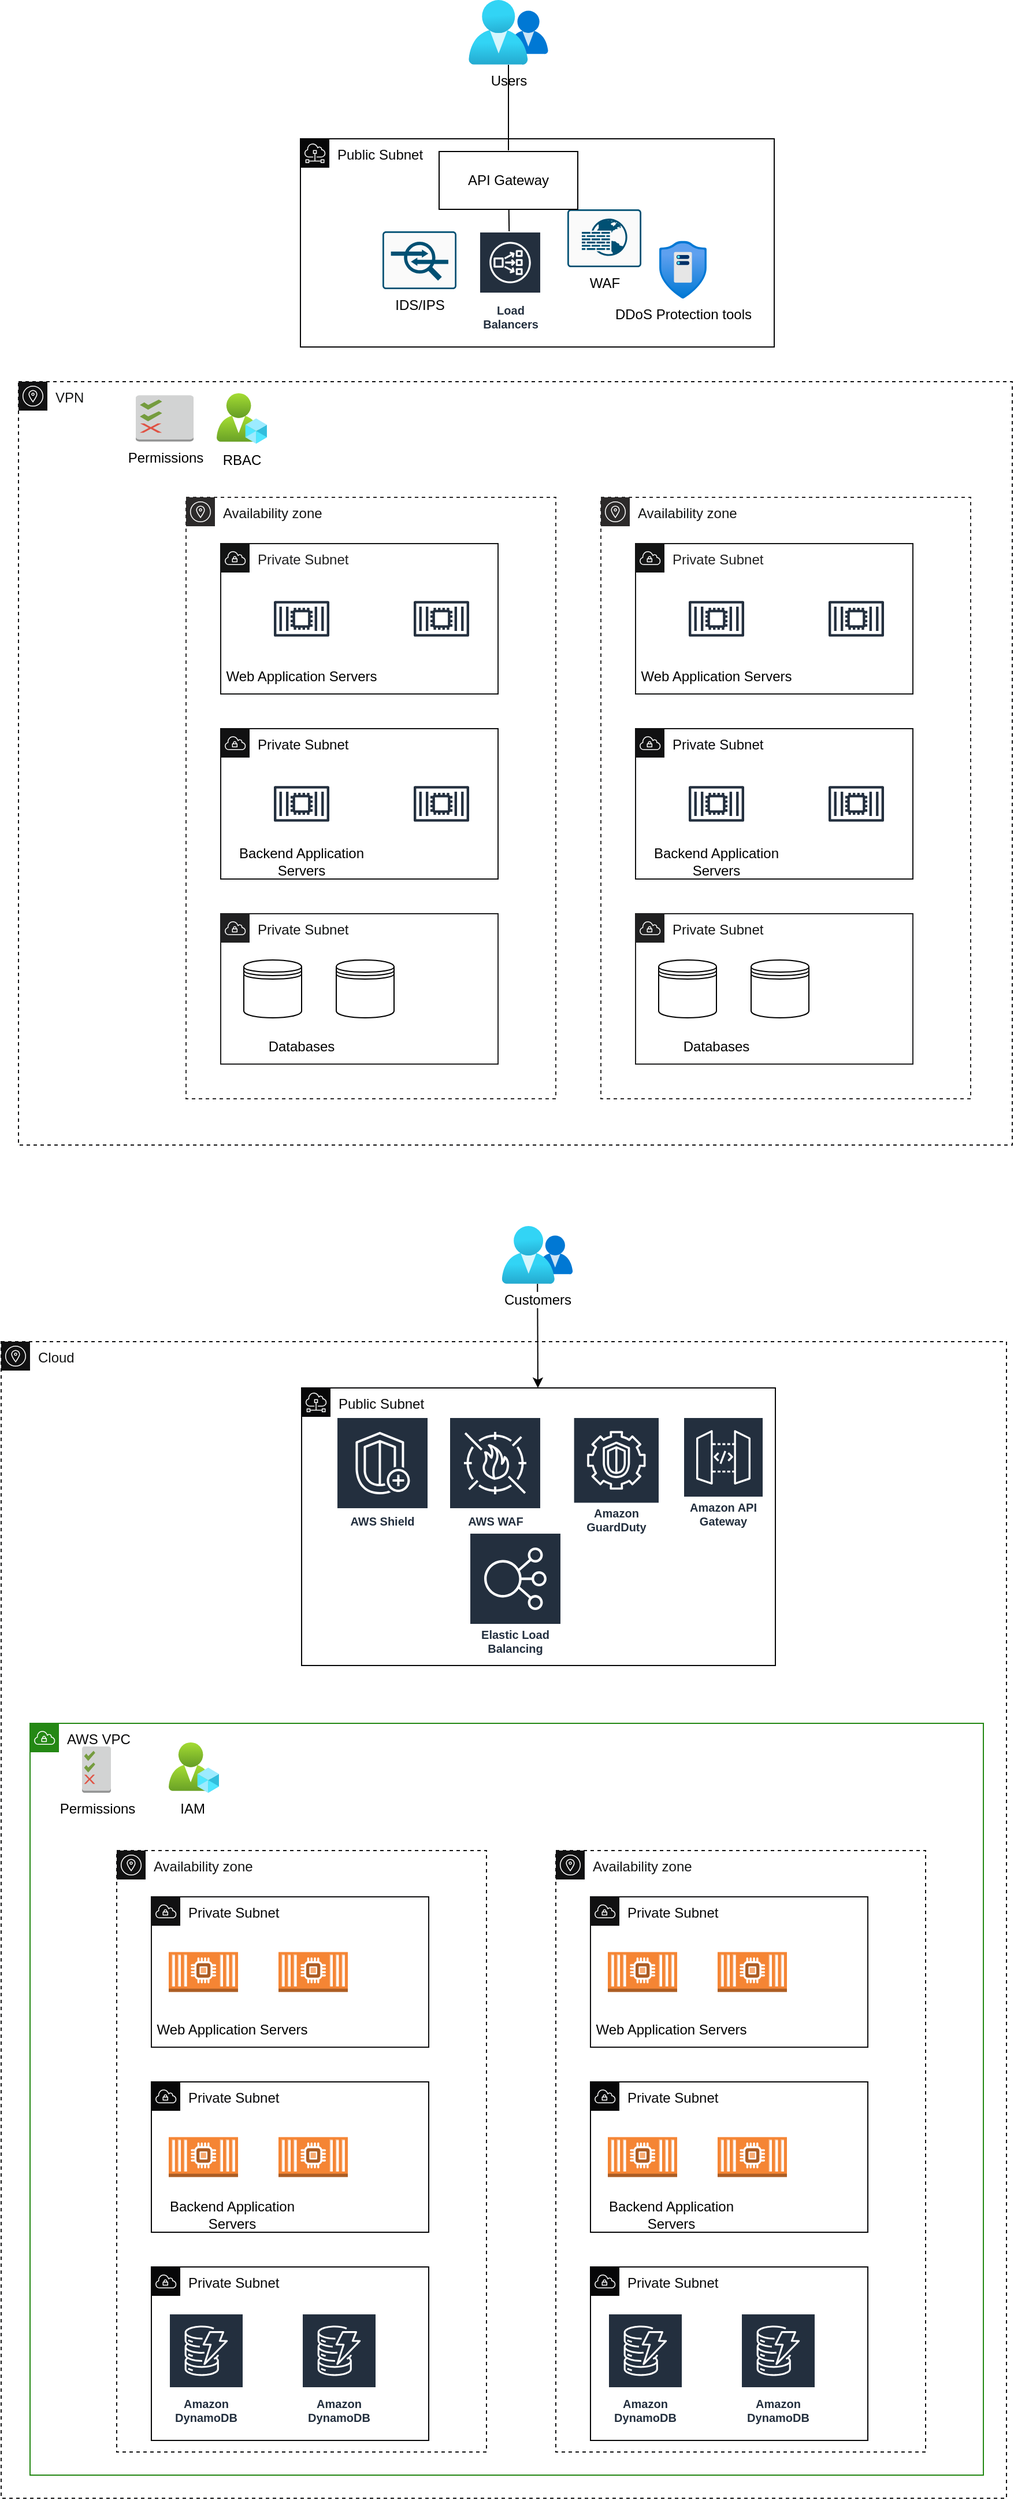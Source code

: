<mxfile>
    <diagram id="TpwoTIeYwKZ3fhOAMGXe" name="Page-1">
        <mxGraphModel dx="2934" dy="819" grid="1" gridSize="10" guides="1" tooltips="1" connect="1" arrows="1" fold="0" page="1" pageScale="1" pageWidth="850" pageHeight="1100" background="#FFFFFF" math="0" shadow="0">
            <root>
                <mxCell id="0"/>
                <mxCell id="1" parent="0"/>
                <mxCell id="165" value="&lt;font color=&quot;#131414&quot;&gt;Cloud&lt;/font&gt;" style="outlineConnect=0;gradientColor=none;html=1;whiteSpace=wrap;fontSize=12;fontStyle=0;shape=mxgraph.aws4.group;grIcon=mxgraph.aws4.group_availability_zone;strokeColor=#111112;fillColor=none;verticalAlign=top;align=left;spacingLeft=30;fontColor=#E8E8E8;dashed=1;rounded=1;" parent="1" vertex="1">
                    <mxGeometry x="-860" y="1340" width="870" height="1000" as="geometry"/>
                </mxCell>
                <mxCell id="120" value="&lt;font color=&quot;#070708&quot;&gt;Public Subnet&lt;/font&gt;" style="sketch=0;outlineConnect=0;gradientColor=none;html=1;whiteSpace=wrap;fontSize=12;fontStyle=0;shape=mxgraph.aws4.group;grIcon=mxgraph.aws4.group_subnet;strokeColor=#070708;fillColor=none;verticalAlign=top;align=left;spacingLeft=30;fontColor=#E8E8E8;dashed=0;" parent="1" vertex="1">
                    <mxGeometry x="-600" y="1380" width="410" height="240" as="geometry"/>
                </mxCell>
                <mxCell id="14" value="&lt;span style=&quot;color: rgb(19, 20, 20);&quot;&gt;Availability zone&lt;/span&gt;" style="sketch=0;outlineConnect=0;gradientColor=none;html=1;whiteSpace=wrap;fontSize=12;fontStyle=0;shape=mxgraph.aws4.group;grIcon=mxgraph.aws4.group_availability_zone;strokeColor=#2c2a2a;fillColor=none;verticalAlign=top;align=left;spacingLeft=30;fontColor=#E8E8E8;dashed=1;" parent="1" vertex="1">
                    <mxGeometry x="-700" y="610" width="320" height="520" as="geometry"/>
                </mxCell>
                <mxCell id="5" value="&lt;font style=&quot;font-size: 12px;&quot;&gt;Users&lt;/font&gt;" style="aspect=fixed;html=1;points=[];align=center;image;fontSize=12;image=img/lib/azure2/management_governance/My_Customers.svg;rounded=1;" parent="1" vertex="1">
                    <mxGeometry x="-455.5" y="180" width="69" height="56.0" as="geometry"/>
                </mxCell>
                <mxCell id="9" value="" style="edgeStyle=none;html=1;fontSize=24;endArrow=none;rounded=1;" parent="1" source="5" edge="1">
                    <mxGeometry relative="1" as="geometry">
                        <mxPoint x="-421" y="310.0" as="targetPoint"/>
                        <mxPoint x="-586.0" y="478" as="sourcePoint"/>
                    </mxGeometry>
                </mxCell>
                <mxCell id="10" style="edgeStyle=none;html=1;fontSize=12;rounded=1;" parent="1" edge="1">
                    <mxGeometry relative="1" as="geometry">
                        <mxPoint x="-420.651" y="361.0" as="sourcePoint"/>
                        <mxPoint x="-419.157" y="470" as="targetPoint"/>
                    </mxGeometry>
                </mxCell>
                <mxCell id="17" value="&lt;font color=&quot;#202021&quot;&gt;Private Subnet&lt;/font&gt;" style="outlineConnect=0;gradientColor=none;html=1;whiteSpace=wrap;fontSize=12;fontStyle=0;shape=mxgraph.aws4.group;grIcon=mxgraph.aws4.group_vpc;strokeColor=#131414;fillColor=none;verticalAlign=top;align=left;spacingLeft=30;fontColor=#B6BABF;dashed=0;rounded=1;" parent="1" vertex="1">
                    <mxGeometry x="-670" y="650" width="240" height="130" as="geometry"/>
                </mxCell>
                <mxCell id="20" value="" style="outlineConnect=0;fontColor=#232F3E;gradientColor=none;strokeColor=#232F3E;fillColor=#ffffff;dashed=0;verticalLabelPosition=bottom;verticalAlign=top;align=center;html=1;fontSize=12;fontStyle=0;aspect=fixed;shape=mxgraph.aws4.resourceIcon;resIcon=mxgraph.aws4.container_2;rounded=1;" parent="1" vertex="1">
                    <mxGeometry x="-630" y="685" width="60" height="60" as="geometry"/>
                </mxCell>
                <mxCell id="22" value="" style="outlineConnect=0;fontColor=#232F3E;gradientColor=none;strokeColor=#232F3E;fillColor=#ffffff;dashed=0;verticalLabelPosition=bottom;verticalAlign=top;align=center;html=1;fontSize=12;fontStyle=0;aspect=fixed;shape=mxgraph.aws4.resourceIcon;resIcon=mxgraph.aws4.container_2;rounded=1;" parent="1" vertex="1">
                    <mxGeometry x="-509" y="685" width="60" height="60" as="geometry"/>
                </mxCell>
                <mxCell id="23" value="&lt;font color=&quot;#070708&quot;&gt;Private Subnet&lt;/font&gt;" style="outlineConnect=0;gradientColor=none;html=1;whiteSpace=wrap;fontSize=12;fontStyle=0;shape=mxgraph.aws4.group;grIcon=mxgraph.aws4.group_vpc;strokeColor=#111112;fillColor=none;verticalAlign=top;align=left;spacingLeft=30;fontColor=#B6BABF;dashed=0;rounded=1;" parent="1" vertex="1">
                    <mxGeometry x="-670" y="810" width="240" height="130" as="geometry"/>
                </mxCell>
                <mxCell id="24" value="" style="outlineConnect=0;fontColor=#232F3E;gradientColor=none;strokeColor=#232F3E;fillColor=#ffffff;dashed=0;verticalLabelPosition=bottom;verticalAlign=top;align=center;html=1;fontSize=12;fontStyle=0;aspect=fixed;shape=mxgraph.aws4.resourceIcon;resIcon=mxgraph.aws4.container_2;rounded=1;" parent="1" vertex="1">
                    <mxGeometry x="-630" y="845" width="60" height="60" as="geometry"/>
                </mxCell>
                <mxCell id="25" value="" style="outlineConnect=0;fontColor=#232F3E;gradientColor=none;strokeColor=#232F3E;fillColor=#ffffff;dashed=0;verticalLabelPosition=bottom;verticalAlign=top;align=center;html=1;fontSize=12;fontStyle=0;aspect=fixed;shape=mxgraph.aws4.resourceIcon;resIcon=mxgraph.aws4.container_2;rounded=1;" parent="1" vertex="1">
                    <mxGeometry x="-509" y="845" width="60" height="60" as="geometry"/>
                </mxCell>
                <mxCell id="26" value="&lt;font color=&quot;#131414&quot;&gt;Private Subnet&lt;/font&gt;" style="outlineConnect=0;gradientColor=none;html=1;whiteSpace=wrap;fontSize=12;fontStyle=0;shape=mxgraph.aws4.group;grIcon=mxgraph.aws4.group_vpc;strokeColor=#202021;fillColor=none;verticalAlign=top;align=left;spacingLeft=30;fontColor=#B6BABF;dashed=0;rounded=1;" parent="1" vertex="1">
                    <mxGeometry x="-670" y="970" width="240" height="130" as="geometry"/>
                </mxCell>
                <mxCell id="29" value="Web Application Servers" style="text;html=1;strokeColor=none;fillColor=none;align=center;verticalAlign=middle;whiteSpace=wrap;rounded=0;" parent="1" vertex="1">
                    <mxGeometry x="-670" y="750" width="140" height="30" as="geometry"/>
                </mxCell>
                <mxCell id="30" value="Backend Application Servers" style="text;html=1;strokeColor=none;fillColor=none;align=center;verticalAlign=middle;whiteSpace=wrap;rounded=0;" parent="1" vertex="1">
                    <mxGeometry x="-670" y="910" width="140" height="30" as="geometry"/>
                </mxCell>
                <mxCell id="31" value="Databases" style="text;html=1;strokeColor=none;fillColor=none;align=center;verticalAlign=middle;whiteSpace=wrap;rounded=0;" parent="1" vertex="1">
                    <mxGeometry x="-670" y="1070" width="140" height="30" as="geometry"/>
                </mxCell>
                <mxCell id="32" value="" style="shape=datastore;whiteSpace=wrap;html=1;" parent="1" vertex="1">
                    <mxGeometry x="-650" y="1010" width="50" height="50" as="geometry"/>
                </mxCell>
                <mxCell id="33" value="" style="shape=datastore;whiteSpace=wrap;html=1;" parent="1" vertex="1">
                    <mxGeometry x="-570" y="1010" width="50" height="50" as="geometry"/>
                </mxCell>
                <mxCell id="49" value="Permissions" style="outlineConnect=0;dashed=0;verticalLabelPosition=bottom;verticalAlign=top;align=center;html=1;shape=mxgraph.aws3.permissions_2;fillColor=#D2D3D3;gradientColor=none;" parent="1" vertex="1">
                    <mxGeometry x="-743.5" y="521.75" width="50" height="40" as="geometry"/>
                </mxCell>
                <mxCell id="50" value="RBAC" style="aspect=fixed;html=1;points=[];align=center;image;fontSize=12;image=img/lib/azure2/intune/Azure_AD_Roles_and_Administrators.svg;" parent="1" vertex="1">
                    <mxGeometry x="-673.5" y="520" width="43.5" height="43.5" as="geometry"/>
                </mxCell>
                <mxCell id="51" value="Load Balancers" style="sketch=0;outlineConnect=0;fontColor=#232F3E;gradientColor=none;strokeColor=#ffffff;fillColor=#232F3E;dashed=0;verticalLabelPosition=middle;verticalAlign=bottom;align=center;html=1;whiteSpace=wrap;fontSize=10;fontStyle=1;spacing=3;shape=mxgraph.aws4.productIcon;prIcon=mxgraph.aws4.network_load_balancer;" parent="1" vertex="1">
                    <mxGeometry x="-446.5" y="380" width="54" height="90" as="geometry"/>
                </mxCell>
                <mxCell id="53" value="IDS/IPS" style="sketch=0;points=[[0.015,0.015,0],[0.985,0.015,0],[0.985,0.985,0],[0.015,0.985,0],[0.25,0,0],[0.5,0,0],[0.75,0,0],[1,0.25,0],[1,0.5,0],[1,0.75,0],[0.75,1,0],[0.5,1,0],[0.25,1,0],[0,0.75,0],[0,0.5,0],[0,0.25,0]];verticalLabelPosition=bottom;html=1;verticalAlign=top;aspect=fixed;align=center;pointerEvents=1;shape=mxgraph.cisco19.rect;prIcon=ips_ids;fillColor=#FAFAFA;strokeColor=#005073;" parent="1" vertex="1">
                    <mxGeometry x="-530" y="380" width="64" height="50" as="geometry"/>
                </mxCell>
                <mxCell id="54" value="WAF" style="sketch=0;points=[[0.015,0.015,0],[0.985,0.015,0],[0.985,0.985,0],[0.015,0.985,0],[0.25,0,0],[0.5,0,0],[0.75,0,0],[1,0.25,0],[1,0.5,0],[1,0.75,0],[0.75,1,0],[0.5,1,0],[0.25,1,0],[0,0.75,0],[0,0.5,0],[0,0.25,0]];verticalLabelPosition=bottom;html=1;verticalAlign=top;aspect=fixed;align=center;pointerEvents=1;shape=mxgraph.cisco19.rect;prIcon=web_application_firewall;fillColor=#FAFAFA;strokeColor=#005073;" parent="1" vertex="1">
                    <mxGeometry x="-370" y="361" width="64" height="50" as="geometry"/>
                </mxCell>
                <mxCell id="55" value="DDoS Protection tools" style="aspect=fixed;html=1;points=[];align=center;image;fontSize=12;image=img/lib/azure2/networking/DDoS_Protection_Plans.svg;" parent="1" vertex="1">
                    <mxGeometry x="-290.59" y="388.25" width="41.18" height="50" as="geometry"/>
                </mxCell>
                <mxCell id="57" value="API Gateway" style="rounded=0;whiteSpace=wrap;html=1;" parent="1" vertex="1">
                    <mxGeometry x="-481" y="311" width="120" height="50" as="geometry"/>
                </mxCell>
                <mxCell id="122" style="edgeStyle=none;html=1;" parent="1" source="102" target="120" edge="1">
                    <mxGeometry relative="1" as="geometry"/>
                </mxCell>
                <mxCell id="102" value="Customers" style="aspect=fixed;html=1;points=[];align=center;image;fontSize=12;image=img/lib/azure2/management_governance/My_Customers.svg;" parent="1" vertex="1">
                    <mxGeometry x="-426.8" y="1240" width="61.61" height="50" as="geometry"/>
                </mxCell>
                <mxCell id="109" value="&lt;font color=&quot;#070708&quot;&gt;AWS VPC&lt;/font&gt;" style="points=[[0,0],[0.25,0],[0.5,0],[0.75,0],[1,0],[1,0.25],[1,0.5],[1,0.75],[1,1],[0.75,1],[0.5,1],[0.25,1],[0,1],[0,0.75],[0,0.5],[0,0.25]];outlineConnect=0;gradientColor=none;html=1;whiteSpace=wrap;fontSize=12;fontStyle=0;container=1;pointerEvents=0;collapsible=0;recursiveResize=0;shape=mxgraph.aws4.group;grIcon=mxgraph.aws4.group_vpc;strokeColor=#248814;fillColor=none;verticalAlign=top;align=left;spacingLeft=30;fontColor=#AAB7B8;dashed=0;" parent="1" vertex="1">
                    <mxGeometry x="-835" y="1670" width="825" height="650" as="geometry"/>
                </mxCell>
                <mxCell id="66" value="&lt;font color=&quot;#131414&quot;&gt;Availability zone&lt;/font&gt;" style="outlineConnect=0;gradientColor=none;html=1;whiteSpace=wrap;fontSize=12;fontStyle=0;shape=mxgraph.aws4.group;grIcon=mxgraph.aws4.group_availability_zone;strokeColor=#111112;fillColor=none;verticalAlign=top;align=left;spacingLeft=30;fontColor=#E8E8E8;dashed=1;rounded=1;" parent="109" vertex="1">
                    <mxGeometry x="75" y="110" width="320" height="520" as="geometry"/>
                </mxCell>
                <mxCell id="70" value="&lt;font color=&quot;#070708&quot;&gt;Private Subnet&lt;/font&gt;" style="outlineConnect=0;gradientColor=none;html=1;whiteSpace=wrap;fontSize=12;fontStyle=0;shape=mxgraph.aws4.group;grIcon=mxgraph.aws4.group_vpc;strokeColor=#111112;fillColor=none;verticalAlign=top;align=left;spacingLeft=30;fontColor=#B6BABF;dashed=0;rounded=1;" parent="109" vertex="1">
                    <mxGeometry x="105" y="150" width="240" height="130" as="geometry"/>
                </mxCell>
                <mxCell id="73" value="&lt;font color=&quot;#070708&quot;&gt;Private Subnet&lt;/font&gt;" style="outlineConnect=0;gradientColor=none;html=1;whiteSpace=wrap;fontSize=12;fontStyle=0;shape=mxgraph.aws4.group;grIcon=mxgraph.aws4.group_vpc;strokeColor=#070708;fillColor=none;verticalAlign=top;align=left;spacingLeft=30;fontColor=#B6BABF;dashed=0;rounded=1;" parent="109" vertex="1">
                    <mxGeometry x="105" y="310" width="240" height="130" as="geometry"/>
                </mxCell>
                <mxCell id="76" value="&lt;font color=&quot;#070708&quot;&gt;Private Subnet&lt;/font&gt;" style="outlineConnect=0;gradientColor=none;html=1;whiteSpace=wrap;fontSize=12;fontStyle=0;shape=mxgraph.aws4.group;grIcon=mxgraph.aws4.group_vpc;strokeColor=#070708;fillColor=none;verticalAlign=top;align=left;spacingLeft=30;fontColor=#B6BABF;dashed=0;rounded=1;" parent="109" vertex="1">
                    <mxGeometry x="105" y="470" width="240" height="150" as="geometry"/>
                </mxCell>
                <mxCell id="77" value="Web Application Servers" style="text;html=1;strokeColor=none;fillColor=none;align=center;verticalAlign=middle;whiteSpace=wrap;rounded=0;" parent="109" vertex="1">
                    <mxGeometry x="105" y="250" width="140" height="30" as="geometry"/>
                </mxCell>
                <mxCell id="78" value="Backend Application Servers" style="text;html=1;strokeColor=none;fillColor=none;align=center;verticalAlign=middle;whiteSpace=wrap;rounded=0;" parent="109" vertex="1">
                    <mxGeometry x="105" y="410" width="140" height="30" as="geometry"/>
                </mxCell>
                <mxCell id="111" value="" style="outlineConnect=0;dashed=0;verticalLabelPosition=bottom;verticalAlign=top;align=center;html=1;shape=mxgraph.aws3.ec2_compute_container_2;fillColor=#F58534;gradientColor=none;" parent="109" vertex="1">
                    <mxGeometry x="120" y="197.75" width="60" height="34.5" as="geometry"/>
                </mxCell>
                <mxCell id="112" value="" style="outlineConnect=0;dashed=0;verticalLabelPosition=bottom;verticalAlign=top;align=center;html=1;shape=mxgraph.aws3.ec2_compute_container_2;fillColor=#F58534;gradientColor=none;" parent="109" vertex="1">
                    <mxGeometry x="215" y="197.75" width="60" height="34.5" as="geometry"/>
                </mxCell>
                <mxCell id="113" value="" style="outlineConnect=0;dashed=0;verticalLabelPosition=bottom;verticalAlign=top;align=center;html=1;shape=mxgraph.aws3.ec2_compute_container_2;fillColor=#F58534;gradientColor=none;" parent="109" vertex="1">
                    <mxGeometry x="120" y="357.75" width="60" height="34.5" as="geometry"/>
                </mxCell>
                <mxCell id="114" value="" style="outlineConnect=0;dashed=0;verticalLabelPosition=bottom;verticalAlign=top;align=center;html=1;shape=mxgraph.aws3.ec2_compute_container_2;fillColor=#F58534;gradientColor=none;" parent="109" vertex="1">
                    <mxGeometry x="215" y="357.75" width="60" height="34.5" as="geometry"/>
                </mxCell>
                <mxCell id="115" value="Amazon DynamoDB" style="sketch=0;outlineConnect=0;fontColor=#232F3E;gradientColor=none;strokeColor=#ffffff;fillColor=#232F3E;dashed=0;verticalLabelPosition=middle;verticalAlign=bottom;align=center;html=1;whiteSpace=wrap;fontSize=10;fontStyle=1;spacing=3;shape=mxgraph.aws4.productIcon;prIcon=mxgraph.aws4.dynamodb;" parent="109" vertex="1">
                    <mxGeometry x="120" y="510" width="65" height="100" as="geometry"/>
                </mxCell>
                <mxCell id="116" value="Amazon DynamoDB" style="sketch=0;outlineConnect=0;fontColor=#232F3E;gradientColor=none;strokeColor=#ffffff;fillColor=#232F3E;dashed=0;verticalLabelPosition=middle;verticalAlign=bottom;align=center;html=1;whiteSpace=wrap;fontSize=10;fontStyle=1;spacing=3;shape=mxgraph.aws4.productIcon;prIcon=mxgraph.aws4.dynamodb;" parent="109" vertex="1">
                    <mxGeometry x="235" y="510" width="65" height="100" as="geometry"/>
                </mxCell>
                <mxCell id="95" value="Permissions" style="outlineConnect=0;dashed=0;verticalLabelPosition=bottom;verticalAlign=top;align=center;html=1;shape=mxgraph.aws3.permissions_2;fillColor=#D2D3D3;gradientColor=none;" parent="109" vertex="1">
                    <mxGeometry x="45" y="20" width="25" height="40" as="geometry"/>
                </mxCell>
                <mxCell id="96" value="IAM&amp;nbsp;" style="aspect=fixed;html=1;points=[];align=center;image;fontSize=12;image=img/lib/azure2/intune/Azure_AD_Roles_and_Administrators.svg;" parent="109" vertex="1">
                    <mxGeometry x="120" y="16.5" width="43.5" height="43.5" as="geometry"/>
                </mxCell>
                <mxCell id="149" value="&lt;font color=&quot;#131414&quot;&gt;Availability zone&lt;/font&gt;" style="outlineConnect=0;gradientColor=none;html=1;whiteSpace=wrap;fontSize=12;fontStyle=0;shape=mxgraph.aws4.group;grIcon=mxgraph.aws4.group_availability_zone;strokeColor=#111112;fillColor=none;verticalAlign=top;align=left;spacingLeft=30;fontColor=#E8E8E8;dashed=1;rounded=1;" parent="109" vertex="1">
                    <mxGeometry x="455" y="110" width="320" height="520" as="geometry"/>
                </mxCell>
                <mxCell id="150" value="&lt;font color=&quot;#070708&quot;&gt;Private Subnet&lt;/font&gt;" style="outlineConnect=0;gradientColor=none;html=1;whiteSpace=wrap;fontSize=12;fontStyle=0;shape=mxgraph.aws4.group;grIcon=mxgraph.aws4.group_vpc;strokeColor=#111112;fillColor=none;verticalAlign=top;align=left;spacingLeft=30;fontColor=#B6BABF;dashed=0;rounded=1;" parent="109" vertex="1">
                    <mxGeometry x="485" y="150" width="240" height="130" as="geometry"/>
                </mxCell>
                <mxCell id="151" value="&lt;font color=&quot;#070708&quot;&gt;Private Subnet&lt;/font&gt;" style="outlineConnect=0;gradientColor=none;html=1;whiteSpace=wrap;fontSize=12;fontStyle=0;shape=mxgraph.aws4.group;grIcon=mxgraph.aws4.group_vpc;strokeColor=#070708;fillColor=none;verticalAlign=top;align=left;spacingLeft=30;fontColor=#B6BABF;dashed=0;rounded=1;" parent="109" vertex="1">
                    <mxGeometry x="485" y="310" width="240" height="130" as="geometry"/>
                </mxCell>
                <mxCell id="152" value="&lt;font color=&quot;#070708&quot;&gt;Private Subnet&lt;/font&gt;" style="outlineConnect=0;gradientColor=none;html=1;whiteSpace=wrap;fontSize=12;fontStyle=0;shape=mxgraph.aws4.group;grIcon=mxgraph.aws4.group_vpc;strokeColor=#070708;fillColor=none;verticalAlign=top;align=left;spacingLeft=30;fontColor=#B6BABF;dashed=0;rounded=1;" parent="109" vertex="1">
                    <mxGeometry x="485" y="470" width="240" height="150" as="geometry"/>
                </mxCell>
                <mxCell id="153" value="Web Application Servers" style="text;html=1;strokeColor=none;fillColor=none;align=center;verticalAlign=middle;whiteSpace=wrap;rounded=0;" parent="109" vertex="1">
                    <mxGeometry x="485" y="250" width="140" height="30" as="geometry"/>
                </mxCell>
                <mxCell id="154" value="Backend Application Servers" style="text;html=1;strokeColor=none;fillColor=none;align=center;verticalAlign=middle;whiteSpace=wrap;rounded=0;" parent="109" vertex="1">
                    <mxGeometry x="485" y="410" width="140" height="30" as="geometry"/>
                </mxCell>
                <mxCell id="155" value="" style="outlineConnect=0;dashed=0;verticalLabelPosition=bottom;verticalAlign=top;align=center;html=1;shape=mxgraph.aws3.ec2_compute_container_2;fillColor=#F58534;gradientColor=none;" parent="109" vertex="1">
                    <mxGeometry x="500" y="197.75" width="60" height="34.5" as="geometry"/>
                </mxCell>
                <mxCell id="156" value="" style="outlineConnect=0;dashed=0;verticalLabelPosition=bottom;verticalAlign=top;align=center;html=1;shape=mxgraph.aws3.ec2_compute_container_2;fillColor=#F58534;gradientColor=none;" parent="109" vertex="1">
                    <mxGeometry x="595" y="197.75" width="60" height="34.5" as="geometry"/>
                </mxCell>
                <mxCell id="157" value="" style="outlineConnect=0;dashed=0;verticalLabelPosition=bottom;verticalAlign=top;align=center;html=1;shape=mxgraph.aws3.ec2_compute_container_2;fillColor=#F58534;gradientColor=none;" parent="109" vertex="1">
                    <mxGeometry x="500" y="357.75" width="60" height="34.5" as="geometry"/>
                </mxCell>
                <mxCell id="158" value="" style="outlineConnect=0;dashed=0;verticalLabelPosition=bottom;verticalAlign=top;align=center;html=1;shape=mxgraph.aws3.ec2_compute_container_2;fillColor=#F58534;gradientColor=none;" parent="109" vertex="1">
                    <mxGeometry x="595" y="357.75" width="60" height="34.5" as="geometry"/>
                </mxCell>
                <mxCell id="159" value="Amazon DynamoDB" style="sketch=0;outlineConnect=0;fontColor=#232F3E;gradientColor=none;strokeColor=#ffffff;fillColor=#232F3E;dashed=0;verticalLabelPosition=middle;verticalAlign=bottom;align=center;html=1;whiteSpace=wrap;fontSize=10;fontStyle=1;spacing=3;shape=mxgraph.aws4.productIcon;prIcon=mxgraph.aws4.dynamodb;" parent="109" vertex="1">
                    <mxGeometry x="500" y="510" width="65" height="100" as="geometry"/>
                </mxCell>
                <mxCell id="160" value="Amazon DynamoDB" style="sketch=0;outlineConnect=0;fontColor=#232F3E;gradientColor=none;strokeColor=#ffffff;fillColor=#232F3E;dashed=0;verticalLabelPosition=middle;verticalAlign=bottom;align=center;html=1;whiteSpace=wrap;fontSize=10;fontStyle=1;spacing=3;shape=mxgraph.aws4.productIcon;prIcon=mxgraph.aws4.dynamodb;" parent="109" vertex="1">
                    <mxGeometry x="615" y="510" width="65" height="100" as="geometry"/>
                </mxCell>
                <mxCell id="103" value="AWS Shield" style="sketch=0;outlineConnect=0;fontColor=#232F3E;gradientColor=none;strokeColor=#ffffff;fillColor=#232F3E;dashed=0;verticalLabelPosition=middle;verticalAlign=bottom;align=center;html=1;whiteSpace=wrap;fontSize=10;fontStyle=1;spacing=3;shape=mxgraph.aws4.productIcon;prIcon=mxgraph.aws4.shield;" parent="1" vertex="1">
                    <mxGeometry x="-570" y="1405" width="80" height="100" as="geometry"/>
                </mxCell>
                <mxCell id="104" value="AWS WAF" style="sketch=0;outlineConnect=0;fontColor=#232F3E;gradientColor=none;strokeColor=#ffffff;fillColor=#232F3E;dashed=0;verticalLabelPosition=middle;verticalAlign=bottom;align=center;html=1;whiteSpace=wrap;fontSize=10;fontStyle=1;spacing=3;shape=mxgraph.aws4.productIcon;prIcon=mxgraph.aws4.waf;" parent="1" vertex="1">
                    <mxGeometry x="-472.5" y="1405" width="80" height="100" as="geometry"/>
                </mxCell>
                <mxCell id="105" value="Amazon API Gateway" style="sketch=0;outlineConnect=0;fontColor=#232F3E;gradientColor=none;strokeColor=#ffffff;fillColor=#232F3E;dashed=0;verticalLabelPosition=middle;verticalAlign=bottom;align=center;html=1;whiteSpace=wrap;fontSize=10;fontStyle=1;spacing=3;shape=mxgraph.aws4.productIcon;prIcon=mxgraph.aws4.api_gateway;" parent="1" vertex="1">
                    <mxGeometry x="-270" y="1405" width="70" height="100" as="geometry"/>
                </mxCell>
                <mxCell id="108" value="Elastic Load Balancing" style="sketch=0;outlineConnect=0;fontColor=#232F3E;gradientColor=none;strokeColor=#ffffff;fillColor=#232F3E;dashed=0;verticalLabelPosition=middle;verticalAlign=bottom;align=center;html=1;whiteSpace=wrap;fontSize=10;fontStyle=1;spacing=3;shape=mxgraph.aws4.productIcon;prIcon=mxgraph.aws4.elastic_load_balancing;" parent="1" vertex="1">
                    <mxGeometry x="-455" y="1505" width="80" height="110" as="geometry"/>
                </mxCell>
                <mxCell id="107" value="Amazon GuardDuty" style="sketch=0;outlineConnect=0;fontColor=#232F3E;gradientColor=none;strokeColor=#ffffff;fillColor=#232F3E;dashed=0;verticalLabelPosition=middle;verticalAlign=bottom;align=center;html=1;whiteSpace=wrap;fontSize=10;fontStyle=1;spacing=3;shape=mxgraph.aws4.productIcon;prIcon=mxgraph.aws4.guardduty;" parent="1" vertex="1">
                    <mxGeometry x="-365.19" y="1405" width="75.19" height="105" as="geometry"/>
                </mxCell>
                <mxCell id="136" value="&lt;span style=&quot;color: rgb(19, 20, 20);&quot;&gt;Availability zone&lt;/span&gt;" style="sketch=0;outlineConnect=0;gradientColor=none;html=1;whiteSpace=wrap;fontSize=12;fontStyle=0;shape=mxgraph.aws4.group;grIcon=mxgraph.aws4.group_availability_zone;strokeColor=#2c2a2a;fillColor=none;verticalAlign=top;align=left;spacingLeft=30;fontColor=#E8E8E8;dashed=1;" parent="1" vertex="1">
                    <mxGeometry x="-341" y="610" width="320" height="520" as="geometry"/>
                </mxCell>
                <mxCell id="137" value="&lt;font color=&quot;#202021&quot;&gt;Private Subnet&lt;/font&gt;" style="outlineConnect=0;gradientColor=none;html=1;whiteSpace=wrap;fontSize=12;fontStyle=0;shape=mxgraph.aws4.group;grIcon=mxgraph.aws4.group_vpc;strokeColor=#131414;fillColor=none;verticalAlign=top;align=left;spacingLeft=30;fontColor=#B6BABF;dashed=0;rounded=1;" parent="1" vertex="1">
                    <mxGeometry x="-311" y="650" width="240" height="130" as="geometry"/>
                </mxCell>
                <mxCell id="138" value="" style="outlineConnect=0;fontColor=#232F3E;gradientColor=none;strokeColor=#232F3E;fillColor=#ffffff;dashed=0;verticalLabelPosition=bottom;verticalAlign=top;align=center;html=1;fontSize=12;fontStyle=0;aspect=fixed;shape=mxgraph.aws4.resourceIcon;resIcon=mxgraph.aws4.container_2;rounded=1;" parent="1" vertex="1">
                    <mxGeometry x="-271" y="685" width="60" height="60" as="geometry"/>
                </mxCell>
                <mxCell id="139" value="" style="outlineConnect=0;fontColor=#232F3E;gradientColor=none;strokeColor=#232F3E;fillColor=#ffffff;dashed=0;verticalLabelPosition=bottom;verticalAlign=top;align=center;html=1;fontSize=12;fontStyle=0;aspect=fixed;shape=mxgraph.aws4.resourceIcon;resIcon=mxgraph.aws4.container_2;rounded=1;" parent="1" vertex="1">
                    <mxGeometry x="-150" y="685" width="60" height="60" as="geometry"/>
                </mxCell>
                <mxCell id="140" value="&lt;font color=&quot;#070708&quot;&gt;Private Subnet&lt;/font&gt;" style="outlineConnect=0;gradientColor=none;html=1;whiteSpace=wrap;fontSize=12;fontStyle=0;shape=mxgraph.aws4.group;grIcon=mxgraph.aws4.group_vpc;strokeColor=#111112;fillColor=none;verticalAlign=top;align=left;spacingLeft=30;fontColor=#B6BABF;dashed=0;rounded=1;" parent="1" vertex="1">
                    <mxGeometry x="-311" y="810" width="240" height="130" as="geometry"/>
                </mxCell>
                <mxCell id="141" value="" style="outlineConnect=0;fontColor=#232F3E;gradientColor=none;strokeColor=#232F3E;fillColor=#ffffff;dashed=0;verticalLabelPosition=bottom;verticalAlign=top;align=center;html=1;fontSize=12;fontStyle=0;aspect=fixed;shape=mxgraph.aws4.resourceIcon;resIcon=mxgraph.aws4.container_2;rounded=1;" parent="1" vertex="1">
                    <mxGeometry x="-271" y="845" width="60" height="60" as="geometry"/>
                </mxCell>
                <mxCell id="142" value="" style="outlineConnect=0;fontColor=#232F3E;gradientColor=none;strokeColor=#232F3E;fillColor=#ffffff;dashed=0;verticalLabelPosition=bottom;verticalAlign=top;align=center;html=1;fontSize=12;fontStyle=0;aspect=fixed;shape=mxgraph.aws4.resourceIcon;resIcon=mxgraph.aws4.container_2;rounded=1;" parent="1" vertex="1">
                    <mxGeometry x="-150" y="845" width="60" height="60" as="geometry"/>
                </mxCell>
                <mxCell id="143" value="&lt;font color=&quot;#131414&quot;&gt;Private Subnet&lt;/font&gt;" style="outlineConnect=0;gradientColor=none;html=1;whiteSpace=wrap;fontSize=12;fontStyle=0;shape=mxgraph.aws4.group;grIcon=mxgraph.aws4.group_vpc;strokeColor=#202021;fillColor=none;verticalAlign=top;align=left;spacingLeft=30;fontColor=#B6BABF;dashed=0;rounded=1;" parent="1" vertex="1">
                    <mxGeometry x="-311" y="970" width="240" height="130" as="geometry"/>
                </mxCell>
                <mxCell id="144" value="Web Application Servers" style="text;html=1;strokeColor=none;fillColor=none;align=center;verticalAlign=middle;whiteSpace=wrap;rounded=0;" parent="1" vertex="1">
                    <mxGeometry x="-311" y="750" width="140" height="30" as="geometry"/>
                </mxCell>
                <mxCell id="145" value="Backend Application Servers" style="text;html=1;strokeColor=none;fillColor=none;align=center;verticalAlign=middle;whiteSpace=wrap;rounded=0;" parent="1" vertex="1">
                    <mxGeometry x="-311" y="910" width="140" height="30" as="geometry"/>
                </mxCell>
                <mxCell id="146" value="Databases" style="text;html=1;strokeColor=none;fillColor=none;align=center;verticalAlign=middle;whiteSpace=wrap;rounded=0;" parent="1" vertex="1">
                    <mxGeometry x="-311" y="1070" width="140" height="30" as="geometry"/>
                </mxCell>
                <mxCell id="147" value="" style="shape=datastore;whiteSpace=wrap;html=1;" parent="1" vertex="1">
                    <mxGeometry x="-291" y="1010" width="50" height="50" as="geometry"/>
                </mxCell>
                <mxCell id="148" value="" style="shape=datastore;whiteSpace=wrap;html=1;" parent="1" vertex="1">
                    <mxGeometry x="-211" y="1010" width="50" height="50" as="geometry"/>
                </mxCell>
                <mxCell id="166" value="&lt;font color=&quot;#070708&quot;&gt;Public Subnet&lt;/font&gt;" style="sketch=0;outlineConnect=0;gradientColor=none;html=1;whiteSpace=wrap;fontSize=12;fontStyle=0;shape=mxgraph.aws4.group;grIcon=mxgraph.aws4.group_subnet;strokeColor=#070708;fillColor=none;verticalAlign=top;align=left;spacingLeft=30;fontColor=#E8E8E8;dashed=0;" parent="1" vertex="1">
                    <mxGeometry x="-601" y="300" width="410" height="180" as="geometry"/>
                </mxCell>
                <mxCell id="310" value="&lt;font color=&quot;#131414&quot;&gt;VPN&lt;/font&gt;" style="outlineConnect=0;gradientColor=none;html=1;whiteSpace=wrap;fontSize=12;fontStyle=0;shape=mxgraph.aws4.group;grIcon=mxgraph.aws4.group_availability_zone;strokeColor=#111112;fillColor=none;verticalAlign=top;align=left;spacingLeft=30;fontColor=#E8E8E8;dashed=1;rounded=1;" parent="1" vertex="1">
                    <mxGeometry x="-845" y="510" width="860" height="660" as="geometry"/>
                </mxCell>
            </root>
        </mxGraphModel>
    </diagram>
</mxfile>